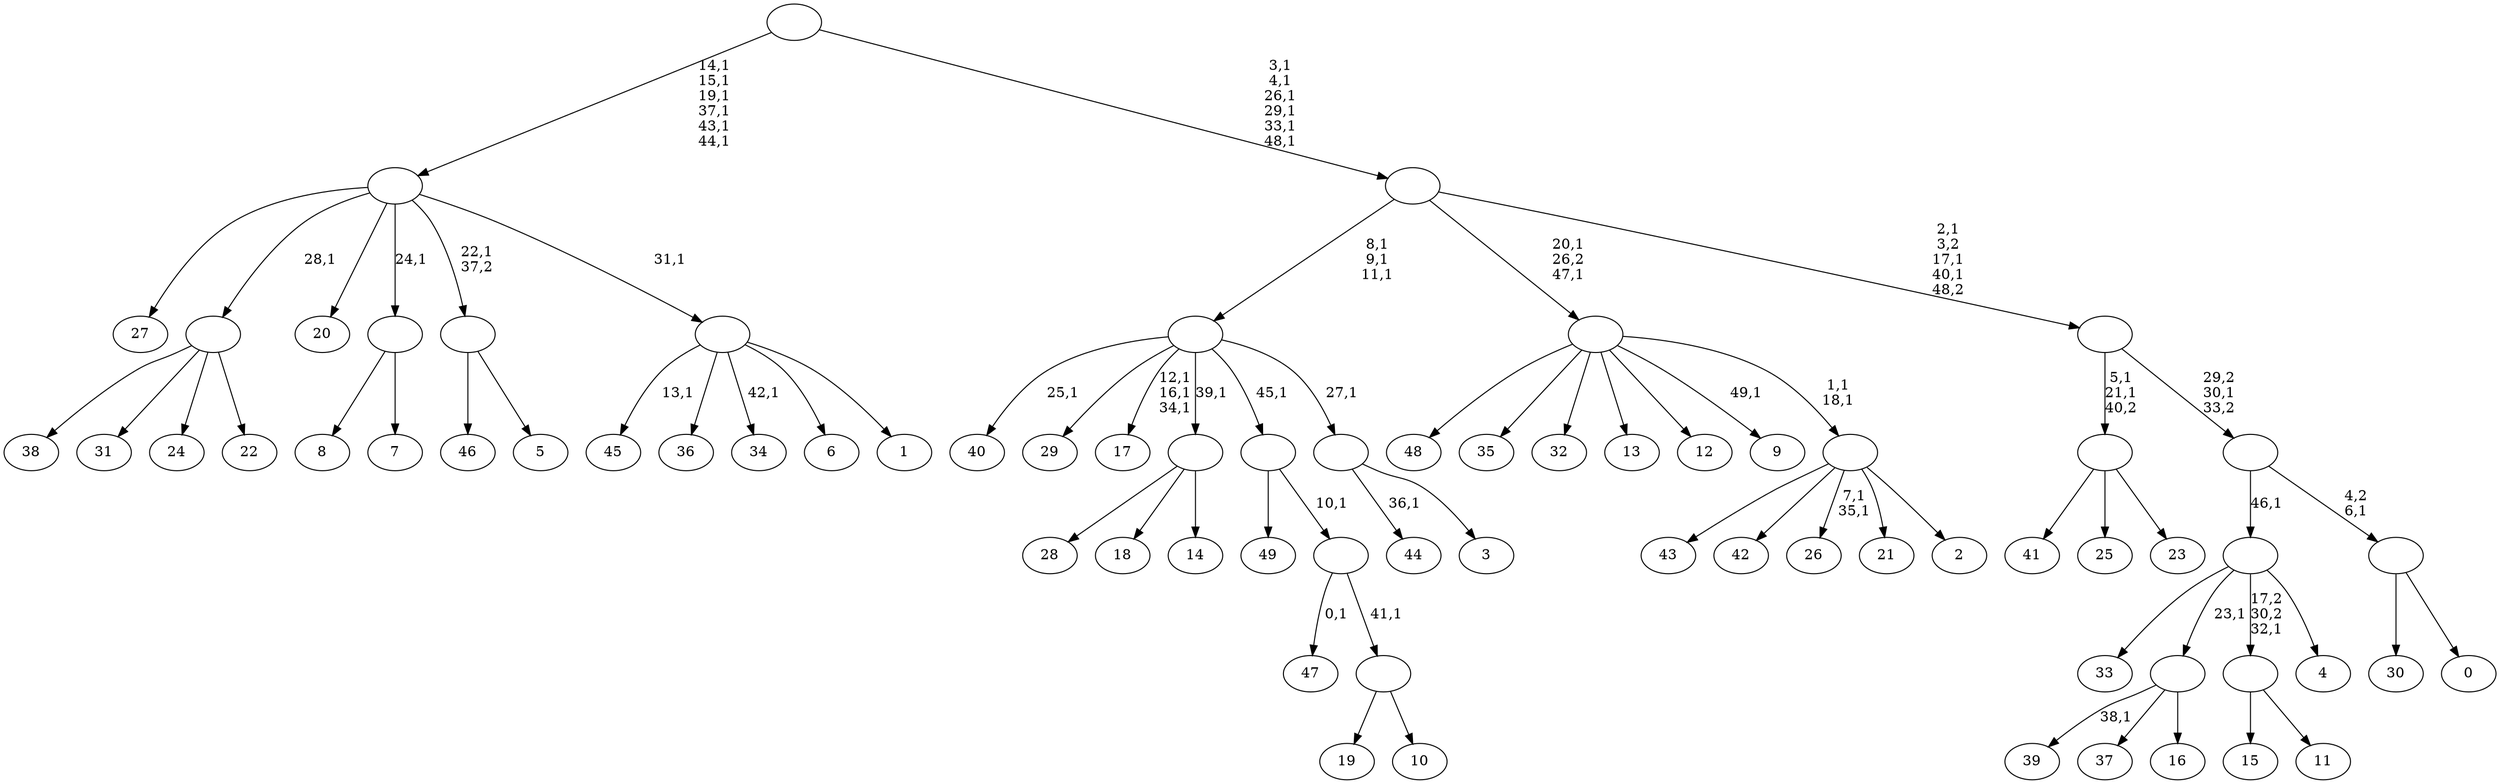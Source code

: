 digraph T {
	100 [label="49"]
	99 [label="48"]
	98 [label="47"]
	96 [label="46"]
	95 [label="45"]
	93 [label="44"]
	91 [label="43"]
	90 [label="42"]
	89 [label="41"]
	88 [label="40"]
	86 [label="39"]
	84 [label="38"]
	83 [label="37"]
	82 [label="36"]
	81 [label="35"]
	80 [label="34"]
	78 [label="33"]
	77 [label="32"]
	76 [label="31"]
	75 [label="30"]
	74 [label="29"]
	73 [label="28"]
	72 [label="27"]
	71 [label="26"]
	68 [label="25"]
	67 [label="24"]
	66 [label="23"]
	65 [label=""]
	63 [label="22"]
	62 [label=""]
	61 [label="21"]
	60 [label="20"]
	59 [label="19"]
	58 [label="18"]
	57 [label="17"]
	53 [label="16"]
	52 [label=""]
	51 [label="15"]
	50 [label="14"]
	49 [label=""]
	48 [label="13"]
	47 [label="12"]
	46 [label="11"]
	45 [label=""]
	44 [label="10"]
	43 [label=""]
	42 [label=""]
	41 [label=""]
	40 [label="9"]
	38 [label="8"]
	37 [label="7"]
	36 [label=""]
	35 [label="6"]
	34 [label="5"]
	33 [label=""]
	32 [label="4"]
	31 [label=""]
	30 [label="3"]
	29 [label=""]
	28 [label=""]
	25 [label="2"]
	24 [label=""]
	22 [label=""]
	20 [label="1"]
	19 [label=""]
	18 [label=""]
	12 [label="0"]
	11 [label=""]
	10 [label=""]
	9 [label=""]
	6 [label=""]
	0 [label=""]
	65 -> 89 [label=""]
	65 -> 68 [label=""]
	65 -> 66 [label=""]
	62 -> 84 [label=""]
	62 -> 76 [label=""]
	62 -> 67 [label=""]
	62 -> 63 [label=""]
	52 -> 86 [label="38,1"]
	52 -> 83 [label=""]
	52 -> 53 [label=""]
	49 -> 73 [label=""]
	49 -> 58 [label=""]
	49 -> 50 [label=""]
	45 -> 51 [label=""]
	45 -> 46 [label=""]
	43 -> 59 [label=""]
	43 -> 44 [label=""]
	42 -> 98 [label="0,1"]
	42 -> 43 [label="41,1"]
	41 -> 100 [label=""]
	41 -> 42 [label="10,1"]
	36 -> 38 [label=""]
	36 -> 37 [label=""]
	33 -> 96 [label=""]
	33 -> 34 [label=""]
	31 -> 78 [label=""]
	31 -> 52 [label="23,1"]
	31 -> 45 [label="17,2\n30,2\n32,1"]
	31 -> 32 [label=""]
	29 -> 93 [label="36,1"]
	29 -> 30 [label=""]
	28 -> 57 [label="12,1\n16,1\n34,1"]
	28 -> 88 [label="25,1"]
	28 -> 74 [label=""]
	28 -> 49 [label="39,1"]
	28 -> 41 [label="45,1"]
	28 -> 29 [label="27,1"]
	24 -> 71 [label="7,1\n35,1"]
	24 -> 91 [label=""]
	24 -> 90 [label=""]
	24 -> 61 [label=""]
	24 -> 25 [label=""]
	22 -> 24 [label="1,1\n18,1"]
	22 -> 40 [label="49,1"]
	22 -> 99 [label=""]
	22 -> 81 [label=""]
	22 -> 77 [label=""]
	22 -> 48 [label=""]
	22 -> 47 [label=""]
	19 -> 80 [label="42,1"]
	19 -> 95 [label="13,1"]
	19 -> 82 [label=""]
	19 -> 35 [label=""]
	19 -> 20 [label=""]
	18 -> 72 [label=""]
	18 -> 62 [label="28,1"]
	18 -> 60 [label=""]
	18 -> 36 [label="24,1"]
	18 -> 33 [label="22,1\n37,2"]
	18 -> 19 [label="31,1"]
	11 -> 75 [label=""]
	11 -> 12 [label=""]
	10 -> 31 [label="46,1"]
	10 -> 11 [label="4,2\n6,1"]
	9 -> 65 [label="5,1\n21,1\n40,2"]
	9 -> 10 [label="29,2\n30,1\n33,2"]
	6 -> 9 [label="2,1\n3,2\n17,1\n40,1\n48,2"]
	6 -> 22 [label="20,1\n26,2\n47,1"]
	6 -> 28 [label="8,1\n9,1\n11,1"]
	0 -> 6 [label="3,1\n4,1\n26,1\n29,1\n33,1\n48,1"]
	0 -> 18 [label="14,1\n15,1\n19,1\n37,1\n43,1\n44,1"]
}
